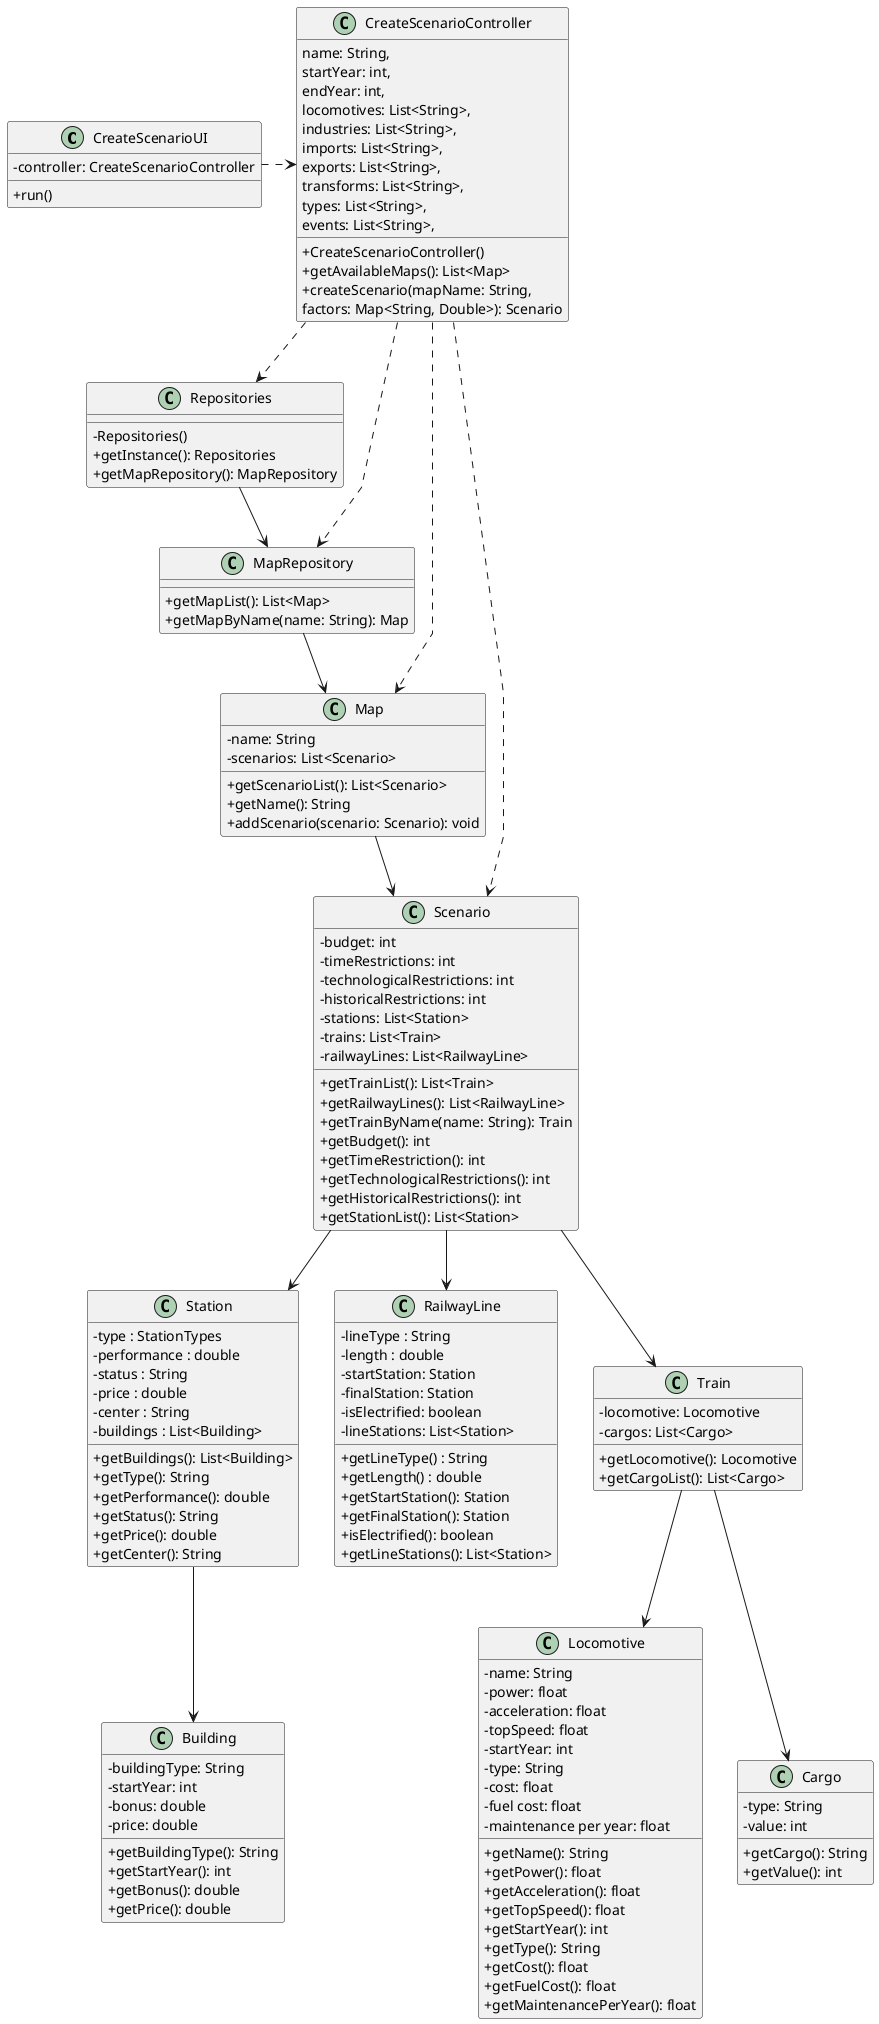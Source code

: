 @startuml
skinparam packageStyle rectangle
skinparam shadowing false
skinparam linetype polyline
skinparam classAttributeIconSize 0

class CreateScenarioUI {
    - controller: CreateScenarioController
    + run()
}

class CreateScenarioController {
    + CreateScenarioController()
    + getAvailableMaps(): List<Map>
    + createScenario(mapName: String,
                    name: String,
                    startYear: int,
                    endYear: int,
                    locomotives: List<String>,
                    industries: List<String>,
                    imports: List<String>,
                    exports: List<String>,
                    transforms: List<String>,
                    types: List<String>,
                    events: List<String>,
                    factors: Map<String, Double>): Scenario
}

class Repositories {
    - Repositories()
    + getInstance(): Repositories
    + getMapRepository(): MapRepository
}

class MapRepository {
    + getMapList(): List<Map>
    + getMapByName(name: String): Map
}

class Map {
    - name: String
    - scenarios: List<Scenario>
    + getScenarioList(): List<Scenario>
    + getName(): String
    + addScenario(scenario: Scenario): void
}

class Scenario {
    - budget: int
    - timeRestrictions: int
    - technologicalRestrictions: int
    - historicalRestrictions: int
    - stations: List<Station>
    - trains: List<Train>
    - railwayLines: List<RailwayLine>

    + getTrainList(): List<Train>
    + getRailwayLines(): List<RailwayLine>
    + getTrainByName(name: String): Train
    + getBudget(): int
    + getTimeRestriction(): int
    + getTechnologicalRestrictions(): int
    + getHistoricalRestrictions(): int
    + getStationList(): List<Station>
}

class Station {
    - type : StationTypes
    - performance : double
    - status : String
    - price : double
    - center : String
    - buildings : List<Building>

    + getBuildings(): List<Building>
    + getType(): String
    + getPerformance(): double
    + getStatus(): String
    + getPrice(): double
    + getCenter(): String
}

class RailwayLine {
    - lineType : String
    - length : double
    - startStation: Station
    - finalStation: Station
    - isElectrified: boolean
    - lineStations: List<Station>

    + getLineType() : String
    + getLength() : double
    + getStartStation(): Station
    + getFinalStation(): Station
    + isElectrified(): boolean
    + getLineStations(): List<Station>
}

class Train {
    - locomotive: Locomotive
    - cargos: List<Cargo>

    + getLocomotive(): Locomotive
    + getCargoList(): List<Cargo>
}

class Locomotive {
    - name: String
    - power: float
    - acceleration: float
    - topSpeed: float
    - startYear: int
    - type: String
    - cost: float
    - fuel cost: float
    - maintenance per year: float

    + getName(): String
    + getPower(): float
    + getAcceleration(): float
    + getTopSpeed(): float
    + getStartYear(): int
    + getType(): String
    + getCost(): float
    + getFuelCost(): float
    + getMaintenancePerYear(): float
}

class Building {
    - buildingType: String
    - startYear: int
    - bonus: double
    - price: double

    + getBuildingType(): String
    + getStartYear(): int
    + getBonus(): double
    + getPrice(): double
}

class Cargo {
    - type: String
    - value: int
    + getCargo(): String
    + getValue(): int
}

CreateScenarioUI .> CreateScenarioController
CreateScenarioController ..> Repositories
CreateScenarioController ..> MapRepository
CreateScenarioController ..> Map
CreateScenarioController ..> Scenario
Scenario --> Station
Scenario --> Train
Scenario --> RailwayLine
Train --> Locomotive
Train --> Cargo
Station --> Building
Repositories --> MapRepository
MapRepository --> Map
Map --> Scenario
@enduml